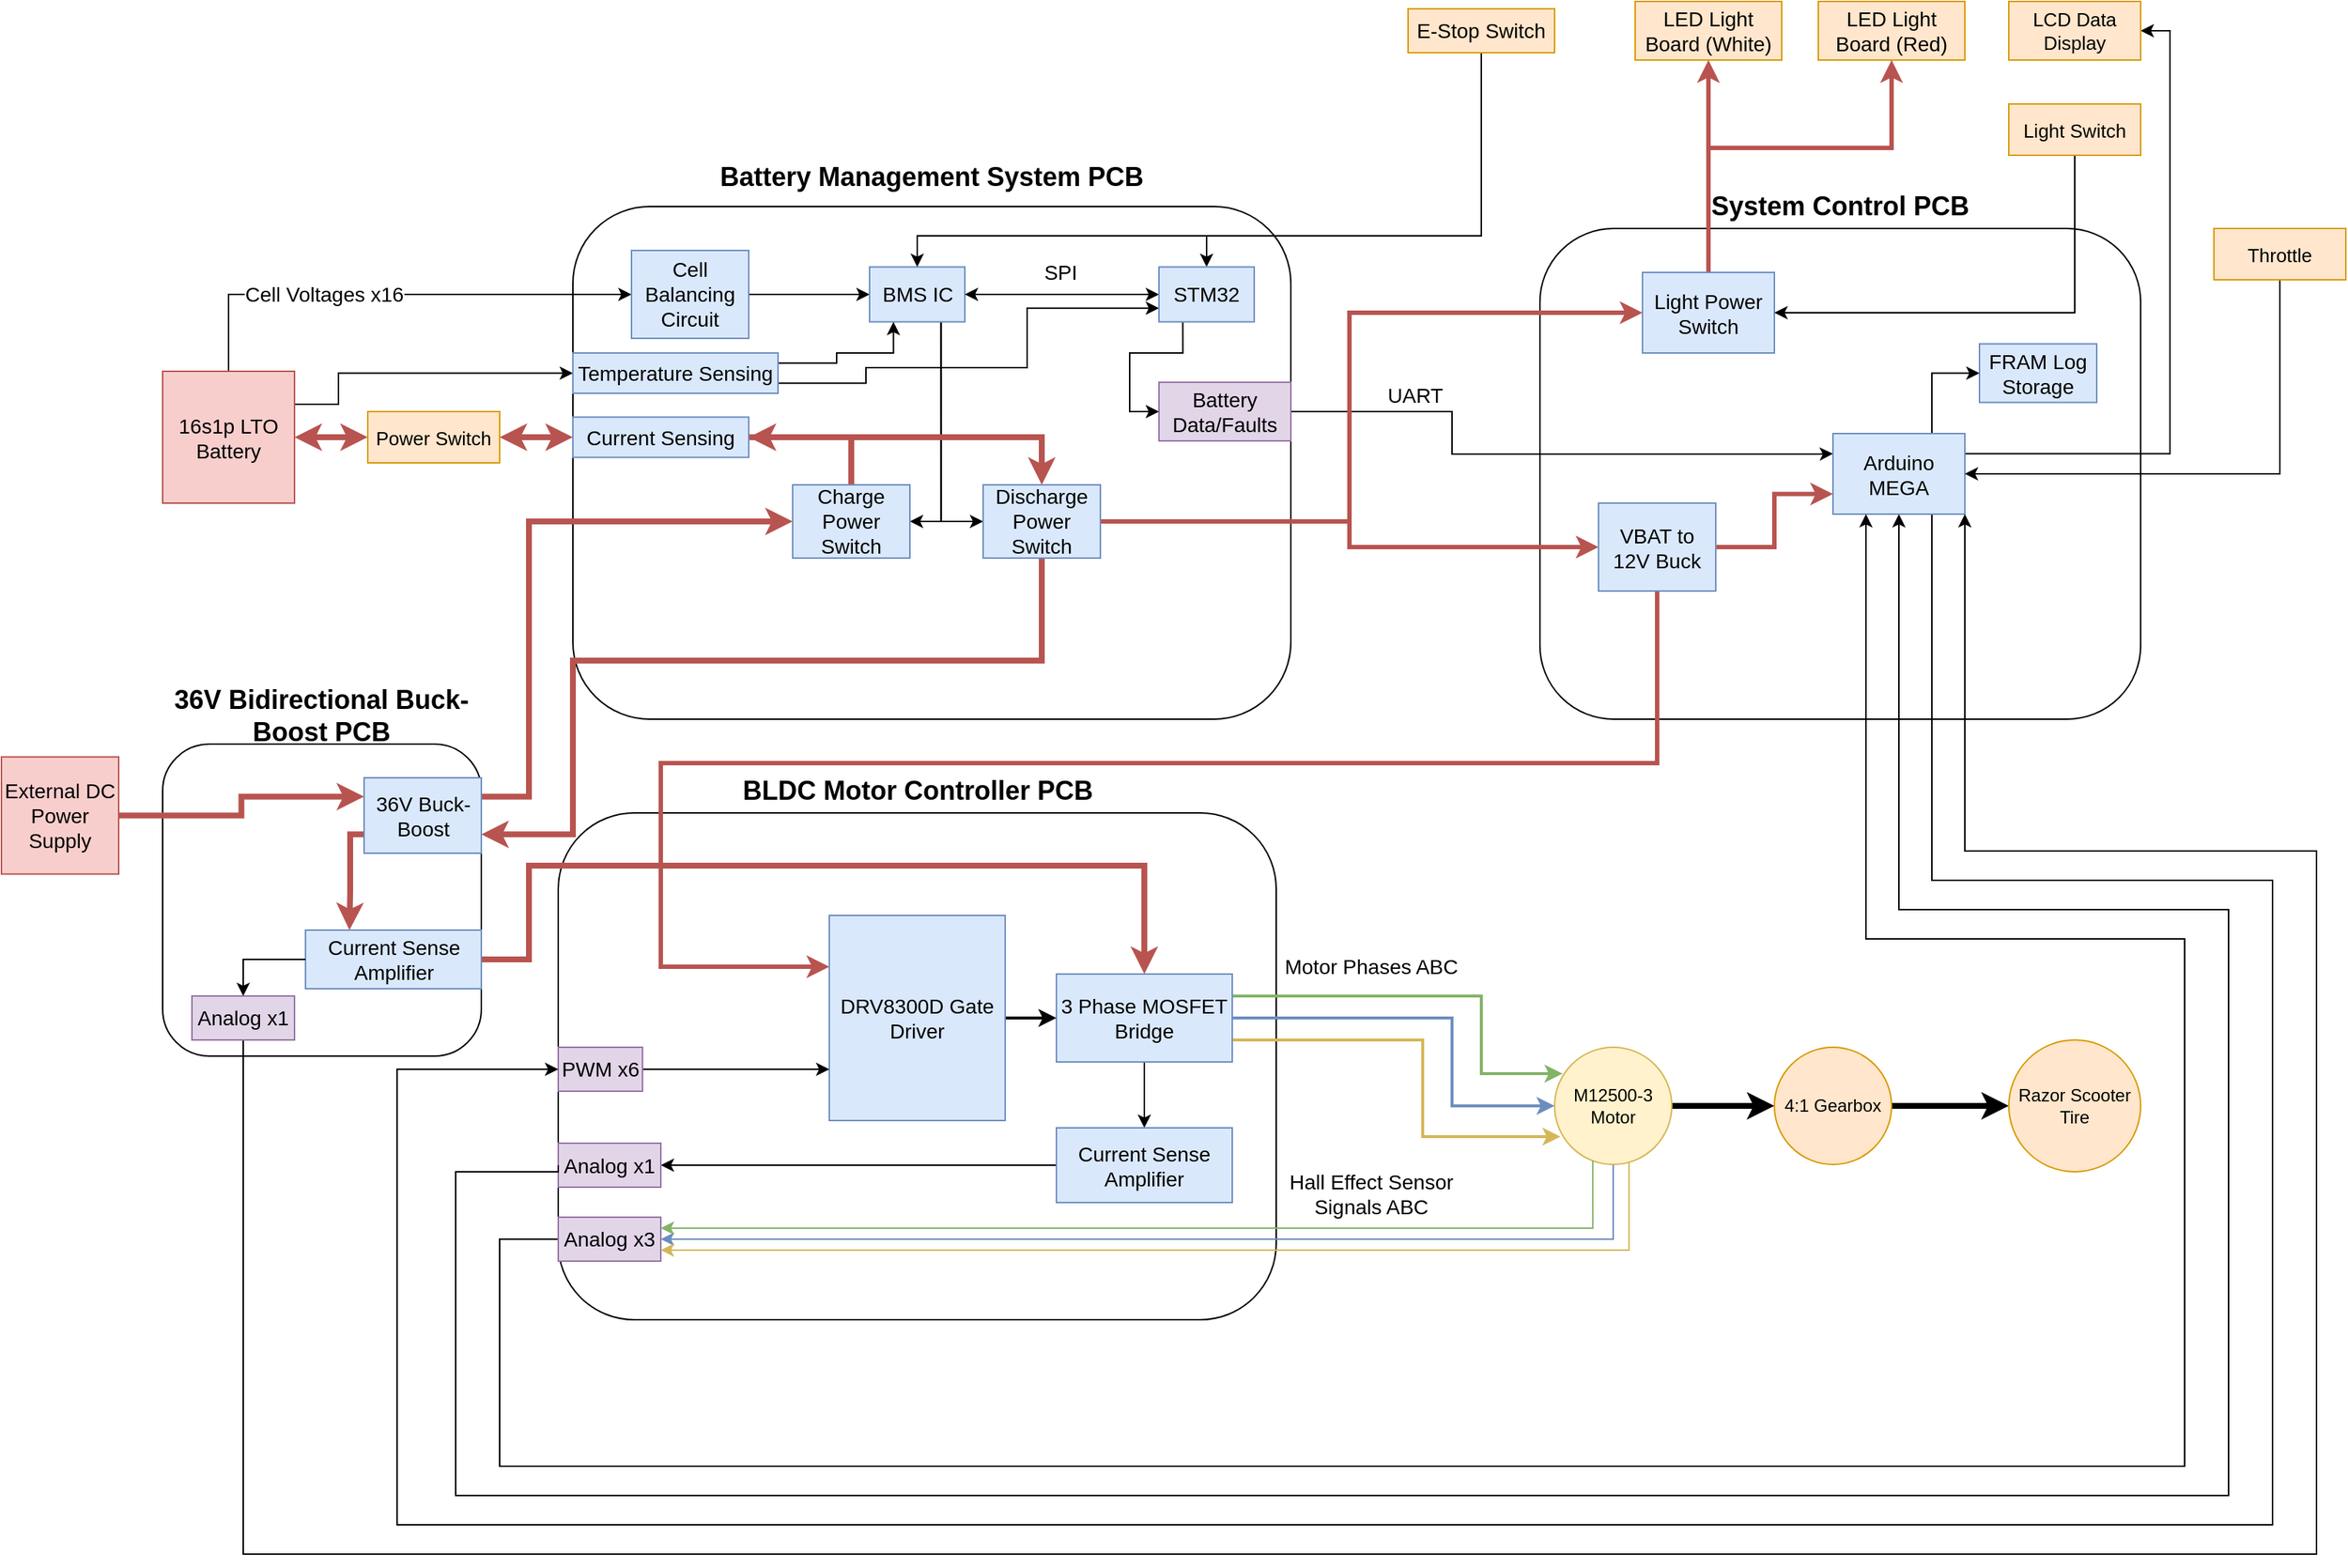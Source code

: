 <mxfile version="22.1.18" type="device">
  <diagram id="8tagZOJbTLQEkMY4cCQ2" name="Page-1">
    <mxGraphModel dx="2049" dy="1206" grid="1" gridSize="10" guides="1" tooltips="1" connect="1" arrows="1" fold="1" page="1" pageScale="1" pageWidth="1654" pageHeight="1169" math="0" shadow="0">
      <root>
        <mxCell id="0" />
        <mxCell id="1" parent="0" />
        <mxCell id="A9IloqAB7RkukgJ16vXr-89" value="" style="rounded=1;whiteSpace=wrap;html=1;fontSize=14;" parent="1" vertex="1">
          <mxGeometry x="1070" y="245" width="410" height="335" as="geometry" />
        </mxCell>
        <mxCell id="A9IloqAB7RkukgJ16vXr-38" value="" style="rounded=1;whiteSpace=wrap;html=1;fontSize=14;" parent="1" vertex="1">
          <mxGeometry x="410" y="230" width="490" height="350" as="geometry" />
        </mxCell>
        <mxCell id="A9IloqAB7RkukgJ16vXr-9" value="" style="rounded=1;whiteSpace=wrap;html=1;fontSize=14;" parent="1" vertex="1">
          <mxGeometry x="400" y="644" width="490" height="346" as="geometry" />
        </mxCell>
        <mxCell id="A9IloqAB7RkukgJ16vXr-3" style="edgeStyle=orthogonalEdgeStyle;rounded=0;orthogonalLoop=1;jettySize=auto;html=1;exitX=1;exitY=0.5;exitDx=0;exitDy=0;strokeWidth=4;" parent="1" source="A9IloqAB7RkukgJ16vXr-1" target="A9IloqAB7RkukgJ16vXr-2" edge="1">
          <mxGeometry relative="1" as="geometry" />
        </mxCell>
        <mxCell id="JdgWm7wb2_4_-_Mire8W-5" style="edgeStyle=orthogonalEdgeStyle;rounded=0;orthogonalLoop=1;jettySize=auto;html=1;exitX=0.5;exitY=1;exitDx=0;exitDy=0;entryX=1;entryY=0.5;entryDx=0;entryDy=0;fillColor=#dae8fc;strokeColor=#6c8ebf;" parent="1" source="A9IloqAB7RkukgJ16vXr-1" target="JdgWm7wb2_4_-_Mire8W-2" edge="1">
          <mxGeometry relative="1" as="geometry" />
        </mxCell>
        <mxCell id="A9IloqAB7RkukgJ16vXr-1" value="M12500-3 Motor" style="ellipse;whiteSpace=wrap;html=1;aspect=fixed;fillColor=#fff2cc;strokeColor=#d6b656;" parent="1" vertex="1">
          <mxGeometry x="1080" y="804" width="80" height="80" as="geometry" />
        </mxCell>
        <mxCell id="A9IloqAB7RkukgJ16vXr-5" style="edgeStyle=orthogonalEdgeStyle;rounded=0;orthogonalLoop=1;jettySize=auto;html=1;exitX=1;exitY=0.5;exitDx=0;exitDy=0;entryX=0;entryY=0.5;entryDx=0;entryDy=0;strokeWidth=4;" parent="1" source="A9IloqAB7RkukgJ16vXr-2" target="A9IloqAB7RkukgJ16vXr-4" edge="1">
          <mxGeometry relative="1" as="geometry" />
        </mxCell>
        <mxCell id="A9IloqAB7RkukgJ16vXr-2" value="4:1 Gearbox" style="ellipse;whiteSpace=wrap;html=1;aspect=fixed;fillColor=#ffe6cc;strokeColor=#d79b00;" parent="1" vertex="1">
          <mxGeometry x="1230" y="804" width="80" height="80" as="geometry" />
        </mxCell>
        <mxCell id="A9IloqAB7RkukgJ16vXr-4" value="Razor Scooter Tire" style="ellipse;whiteSpace=wrap;html=1;aspect=fixed;fillColor=#ffe6cc;strokeColor=#d79b00;" parent="1" vertex="1">
          <mxGeometry x="1390" y="799" width="90" height="90" as="geometry" />
        </mxCell>
        <mxCell id="A9IloqAB7RkukgJ16vXr-41" style="edgeStyle=orthogonalEdgeStyle;rounded=0;orthogonalLoop=1;jettySize=auto;html=1;exitX=1;exitY=0.5;exitDx=0;exitDy=0;entryX=0;entryY=0.5;entryDx=0;entryDy=0;strokeWidth=4;fontSize=13;fillColor=#f8cecc;strokeColor=#b85450;startArrow=classic;startFill=1;" parent="1" source="A9IloqAB7RkukgJ16vXr-6" target="A9IloqAB7RkukgJ16vXr-40" edge="1">
          <mxGeometry relative="1" as="geometry" />
        </mxCell>
        <mxCell id="A9IloqAB7RkukgJ16vXr-46" style="edgeStyle=orthogonalEdgeStyle;rounded=0;orthogonalLoop=1;jettySize=auto;html=1;exitX=0.5;exitY=0;exitDx=0;exitDy=0;entryX=0;entryY=0.5;entryDx=0;entryDy=0;strokeWidth=1;fontSize=14;" parent="1" source="A9IloqAB7RkukgJ16vXr-6" target="A9IloqAB7RkukgJ16vXr-45" edge="1">
          <mxGeometry relative="1" as="geometry" />
        </mxCell>
        <mxCell id="A9IloqAB7RkukgJ16vXr-48" value="Cell Voltages x16" style="edgeLabel;html=1;align=center;verticalAlign=middle;resizable=0;points=[];fontSize=14;" parent="A9IloqAB7RkukgJ16vXr-46" vertex="1" connectable="0">
          <mxGeometry x="0.375" y="-1" relative="1" as="geometry">
            <mxPoint x="-108" y="-1" as="offset" />
          </mxGeometry>
        </mxCell>
        <mxCell id="A9IloqAB7RkukgJ16vXr-55" style="edgeStyle=orthogonalEdgeStyle;rounded=0;orthogonalLoop=1;jettySize=auto;html=1;exitX=1;exitY=0.25;exitDx=0;exitDy=0;entryX=0;entryY=0.5;entryDx=0;entryDy=0;strokeWidth=1;fontSize=14;" parent="1" source="A9IloqAB7RkukgJ16vXr-6" target="A9IloqAB7RkukgJ16vXr-54" edge="1">
          <mxGeometry relative="1" as="geometry">
            <Array as="points">
              <mxPoint x="250" y="365" />
              <mxPoint x="250" y="344" />
            </Array>
          </mxGeometry>
        </mxCell>
        <mxCell id="A9IloqAB7RkukgJ16vXr-6" value="16s1p LTO Battery" style="whiteSpace=wrap;html=1;aspect=fixed;fillColor=#f8cecc;strokeColor=#b85450;fontSize=14;" parent="1" vertex="1">
          <mxGeometry x="130" y="342.5" width="90" height="90" as="geometry" />
        </mxCell>
        <mxCell id="A9IloqAB7RkukgJ16vXr-10" value="BLDC Motor Controller PCB" style="text;html=1;strokeColor=none;fillColor=none;align=center;verticalAlign=middle;whiteSpace=wrap;rounded=0;fontSize=18;fontStyle=1" parent="1" vertex="1">
          <mxGeometry x="522.5" y="614" width="245" height="30" as="geometry" />
        </mxCell>
        <mxCell id="A9IloqAB7RkukgJ16vXr-17" style="edgeStyle=orthogonalEdgeStyle;rounded=0;orthogonalLoop=1;jettySize=auto;html=1;exitX=1;exitY=0.5;exitDx=0;exitDy=0;entryX=0;entryY=0.5;entryDx=0;entryDy=0;strokeWidth=2;fontSize=14;" parent="1" source="A9IloqAB7RkukgJ16vXr-11" target="A9IloqAB7RkukgJ16vXr-16" edge="1">
          <mxGeometry relative="1" as="geometry" />
        </mxCell>
        <mxCell id="A9IloqAB7RkukgJ16vXr-11" value="DRV8300D Gate Driver" style="rounded=0;whiteSpace=wrap;html=1;fontSize=14;fillColor=#dae8fc;strokeColor=#6c8ebf;" parent="1" vertex="1">
          <mxGeometry x="585" y="714" width="120" height="140" as="geometry" />
        </mxCell>
        <mxCell id="A9IloqAB7RkukgJ16vXr-18" style="edgeStyle=orthogonalEdgeStyle;rounded=0;orthogonalLoop=1;jettySize=auto;html=1;exitX=1;exitY=0.5;exitDx=0;exitDy=0;entryX=0;entryY=0.5;entryDx=0;entryDy=0;strokeWidth=2;fontSize=14;fillColor=#dae8fc;strokeColor=#6c8ebf;" parent="1" source="A9IloqAB7RkukgJ16vXr-16" target="A9IloqAB7RkukgJ16vXr-1" edge="1">
          <mxGeometry relative="1" as="geometry">
            <Array as="points">
              <mxPoint x="1010" y="784" />
              <mxPoint x="1010" y="844" />
            </Array>
          </mxGeometry>
        </mxCell>
        <mxCell id="A9IloqAB7RkukgJ16vXr-21" style="edgeStyle=orthogonalEdgeStyle;rounded=0;orthogonalLoop=1;jettySize=auto;html=1;exitX=1;exitY=0.75;exitDx=0;exitDy=0;entryX=0.05;entryY=0.763;entryDx=0;entryDy=0;entryPerimeter=0;strokeWidth=2;fontSize=14;fillColor=#fff2cc;strokeColor=#d6b656;" parent="1" source="A9IloqAB7RkukgJ16vXr-16" target="A9IloqAB7RkukgJ16vXr-1" edge="1">
          <mxGeometry relative="1" as="geometry">
            <Array as="points">
              <mxPoint x="990" y="799" />
              <mxPoint x="990" y="865" />
            </Array>
          </mxGeometry>
        </mxCell>
        <mxCell id="A9IloqAB7RkukgJ16vXr-27" style="edgeStyle=orthogonalEdgeStyle;rounded=0;orthogonalLoop=1;jettySize=auto;html=1;exitX=0.5;exitY=1;exitDx=0;exitDy=0;strokeWidth=1;fontSize=13;" parent="1" source="A9IloqAB7RkukgJ16vXr-16" target="A9IloqAB7RkukgJ16vXr-26" edge="1">
          <mxGeometry relative="1" as="geometry" />
        </mxCell>
        <mxCell id="A9IloqAB7RkukgJ16vXr-74" style="edgeStyle=orthogonalEdgeStyle;rounded=0;orthogonalLoop=1;jettySize=auto;html=1;exitX=1;exitY=0.25;exitDx=0;exitDy=0;entryX=0.068;entryY=0.23;entryDx=0;entryDy=0;entryPerimeter=0;strokeWidth=2;fontSize=14;fillColor=#d5e8d4;strokeColor=#82b366;" parent="1" source="A9IloqAB7RkukgJ16vXr-16" target="A9IloqAB7RkukgJ16vXr-1" edge="1">
          <mxGeometry relative="1" as="geometry">
            <Array as="points">
              <mxPoint x="1030" y="769" />
              <mxPoint x="1030" y="822" />
              <mxPoint x="1085" y="822" />
            </Array>
          </mxGeometry>
        </mxCell>
        <mxCell id="A9IloqAB7RkukgJ16vXr-16" value="3 Phase MOSFET Bridge" style="rounded=0;whiteSpace=wrap;html=1;fontSize=14;fillColor=#dae8fc;strokeColor=#6c8ebf;" parent="1" vertex="1">
          <mxGeometry x="740" y="754" width="120" height="60" as="geometry" />
        </mxCell>
        <mxCell id="A9IloqAB7RkukgJ16vXr-19" value="Motor Phases ABC" style="text;html=1;strokeColor=none;fillColor=none;align=center;verticalAlign=middle;whiteSpace=wrap;rounded=0;fontSize=14;" parent="1" vertex="1">
          <mxGeometry x="890" y="734" width="130" height="30" as="geometry" />
        </mxCell>
        <mxCell id="A9IloqAB7RkukgJ16vXr-24" style="edgeStyle=orthogonalEdgeStyle;rounded=0;orthogonalLoop=1;jettySize=auto;html=1;exitX=1;exitY=0.5;exitDx=0;exitDy=0;entryX=0;entryY=0.75;entryDx=0;entryDy=0;strokeWidth=1;fontSize=14;" parent="1" source="A9IloqAB7RkukgJ16vXr-23" target="A9IloqAB7RkukgJ16vXr-11" edge="1">
          <mxGeometry relative="1" as="geometry" />
        </mxCell>
        <mxCell id="A9IloqAB7RkukgJ16vXr-23" value="PWM x6" style="rounded=0;whiteSpace=wrap;html=1;fontSize=14;fillColor=#e1d5e7;strokeColor=#9673a6;" parent="1" vertex="1">
          <mxGeometry x="400" y="804" width="57.5" height="30" as="geometry" />
        </mxCell>
        <mxCell id="A9IloqAB7RkukgJ16vXr-31" style="edgeStyle=orthogonalEdgeStyle;rounded=0;orthogonalLoop=1;jettySize=auto;html=1;exitX=0;exitY=0.5;exitDx=0;exitDy=0;entryX=1;entryY=0.5;entryDx=0;entryDy=0;strokeWidth=1;fontSize=13;" parent="1" source="A9IloqAB7RkukgJ16vXr-26" target="A9IloqAB7RkukgJ16vXr-30" edge="1">
          <mxGeometry relative="1" as="geometry" />
        </mxCell>
        <mxCell id="A9IloqAB7RkukgJ16vXr-26" value="Current Sense Amplifier" style="rounded=0;whiteSpace=wrap;html=1;fontSize=14;fillColor=#dae8fc;strokeColor=#6c8ebf;" parent="1" vertex="1">
          <mxGeometry x="740" y="859" width="120" height="51" as="geometry" />
        </mxCell>
        <mxCell id="A9IloqAB7RkukgJ16vXr-30" value="Analog x1" style="rounded=0;whiteSpace=wrap;html=1;fontSize=14;fillColor=#e1d5e7;strokeColor=#9673a6;" parent="1" vertex="1">
          <mxGeometry x="400" y="869.5" width="70" height="30" as="geometry" />
        </mxCell>
        <mxCell id="A9IloqAB7RkukgJ16vXr-39" value="Battery Management System PCB" style="text;html=1;strokeColor=none;fillColor=none;align=center;verticalAlign=middle;whiteSpace=wrap;rounded=0;fontSize=18;fontStyle=1" parent="1" vertex="1">
          <mxGeometry x="490" y="195" width="330" height="30" as="geometry" />
        </mxCell>
        <mxCell id="A9IloqAB7RkukgJ16vXr-43" style="edgeStyle=orthogonalEdgeStyle;rounded=0;orthogonalLoop=1;jettySize=auto;html=1;exitX=1;exitY=0.5;exitDx=0;exitDy=0;entryX=0;entryY=0.5;entryDx=0;entryDy=0;strokeWidth=4;fontSize=13;fillColor=#f8cecc;strokeColor=#b85450;startArrow=classic;startFill=1;" parent="1" source="A9IloqAB7RkukgJ16vXr-40" target="A9IloqAB7RkukgJ16vXr-53" edge="1">
          <mxGeometry relative="1" as="geometry" />
        </mxCell>
        <mxCell id="A9IloqAB7RkukgJ16vXr-40" value="Power Switch" style="rounded=0;whiteSpace=wrap;html=1;fontSize=13;fillColor=#ffe6cc;strokeColor=#d79b00;" parent="1" vertex="1">
          <mxGeometry x="270" y="370" width="90" height="35" as="geometry" />
        </mxCell>
        <mxCell id="A9IloqAB7RkukgJ16vXr-76" style="edgeStyle=orthogonalEdgeStyle;rounded=0;orthogonalLoop=1;jettySize=auto;html=1;exitX=1;exitY=0.5;exitDx=0;exitDy=0;entryX=0;entryY=0.5;entryDx=0;entryDy=0;strokeWidth=1;fontSize=14;" parent="1" source="A9IloqAB7RkukgJ16vXr-45" target="A9IloqAB7RkukgJ16vXr-50" edge="1">
          <mxGeometry relative="1" as="geometry" />
        </mxCell>
        <mxCell id="A9IloqAB7RkukgJ16vXr-45" value="Cell Balancing Circuit" style="rounded=0;whiteSpace=wrap;html=1;fontSize=14;fillColor=#dae8fc;strokeColor=#6c8ebf;" parent="1" vertex="1">
          <mxGeometry x="450" y="260" width="80" height="60" as="geometry" />
        </mxCell>
        <mxCell id="A9IloqAB7RkukgJ16vXr-49" value="FRAM Log Storage" style="rounded=0;whiteSpace=wrap;html=1;fontSize=14;fillColor=#dae8fc;strokeColor=#6c8ebf;" parent="1" vertex="1">
          <mxGeometry x="1370" y="323.75" width="80" height="40" as="geometry" />
        </mxCell>
        <mxCell id="A9IloqAB7RkukgJ16vXr-84" style="edgeStyle=orthogonalEdgeStyle;rounded=0;orthogonalLoop=1;jettySize=auto;html=1;exitX=0.75;exitY=1;exitDx=0;exitDy=0;entryX=1;entryY=0.5;entryDx=0;entryDy=0;strokeWidth=1;fontSize=14;endArrow=classic;endFill=1;" parent="1" source="A9IloqAB7RkukgJ16vXr-50" target="A9IloqAB7RkukgJ16vXr-59" edge="1">
          <mxGeometry relative="1" as="geometry">
            <mxPoint x="661.5" y="443.5" as="targetPoint" />
          </mxGeometry>
        </mxCell>
        <mxCell id="A9IloqAB7RkukgJ16vXr-88" style="edgeStyle=orthogonalEdgeStyle;rounded=0;orthogonalLoop=1;jettySize=auto;html=1;exitX=0.75;exitY=1;exitDx=0;exitDy=0;entryX=0;entryY=0.5;entryDx=0;entryDy=0;strokeWidth=1;fontSize=14;endArrow=classic;endFill=1;" parent="1" source="A9IloqAB7RkukgJ16vXr-50" target="A9IloqAB7RkukgJ16vXr-58" edge="1">
          <mxGeometry relative="1" as="geometry" />
        </mxCell>
        <mxCell id="A9IloqAB7RkukgJ16vXr-50" value="BMS IC" style="rounded=0;whiteSpace=wrap;html=1;fontSize=14;fillColor=#dae8fc;strokeColor=#6c8ebf;" parent="1" vertex="1">
          <mxGeometry x="612.5" y="271.25" width="65" height="37.5" as="geometry" />
        </mxCell>
        <mxCell id="A9IloqAB7RkukgJ16vXr-93" style="edgeStyle=orthogonalEdgeStyle;rounded=0;orthogonalLoop=1;jettySize=auto;html=1;exitX=1;exitY=0.5;exitDx=0;exitDy=0;entryX=0;entryY=0.25;entryDx=0;entryDy=0;strokeWidth=1;fontSize=14;endArrow=classic;endFill=1;" parent="1" source="A9IloqAB7RkukgJ16vXr-52" target="A9IloqAB7RkukgJ16vXr-91" edge="1">
          <mxGeometry relative="1" as="geometry">
            <Array as="points">
              <mxPoint x="1010" y="370" />
              <mxPoint x="1010" y="399" />
              <mxPoint x="1260" y="399" />
            </Array>
          </mxGeometry>
        </mxCell>
        <mxCell id="A9IloqAB7RkukgJ16vXr-52" value="Battery Data/Faults" style="rounded=0;whiteSpace=wrap;html=1;fontSize=14;fillColor=#e1d5e7;strokeColor=#9673a6;" parent="1" vertex="1">
          <mxGeometry x="810" y="350" width="90" height="40" as="geometry" />
        </mxCell>
        <mxCell id="A9IloqAB7RkukgJ16vXr-60" style="edgeStyle=orthogonalEdgeStyle;rounded=0;orthogonalLoop=1;jettySize=auto;html=1;exitX=1;exitY=0.5;exitDx=0;exitDy=0;entryX=0.5;entryY=0;entryDx=0;entryDy=0;strokeWidth=4;fontSize=14;fillColor=#f8cecc;strokeColor=#b85450;" parent="1" source="A9IloqAB7RkukgJ16vXr-53" target="A9IloqAB7RkukgJ16vXr-58" edge="1">
          <mxGeometry relative="1" as="geometry" />
        </mxCell>
        <mxCell id="A9IloqAB7RkukgJ16vXr-53" value="Current Sensing" style="rounded=0;whiteSpace=wrap;html=1;fontSize=14;fillColor=#dae8fc;strokeColor=#6c8ebf;" parent="1" vertex="1">
          <mxGeometry x="410" y="373.75" width="120" height="27.5" as="geometry" />
        </mxCell>
        <mxCell id="l82758s3VD0dt4d1QCGi-1" style="edgeStyle=orthogonalEdgeStyle;rounded=0;orthogonalLoop=1;jettySize=auto;html=1;exitX=1;exitY=0.75;exitDx=0;exitDy=0;entryX=0;entryY=0.75;entryDx=0;entryDy=0;" parent="1" source="A9IloqAB7RkukgJ16vXr-54" target="JdgWm7wb2_4_-_Mire8W-24" edge="1">
          <mxGeometry relative="1" as="geometry">
            <Array as="points">
              <mxPoint x="610" y="351" />
              <mxPoint x="610" y="340" />
              <mxPoint x="720" y="340" />
              <mxPoint x="720" y="299" />
            </Array>
          </mxGeometry>
        </mxCell>
        <mxCell id="JdgWm7wb2_4_-_Mire8W-23" style="edgeStyle=orthogonalEdgeStyle;rounded=0;orthogonalLoop=1;jettySize=auto;html=1;exitX=1;exitY=0.25;exitDx=0;exitDy=0;entryX=0.25;entryY=1;entryDx=0;entryDy=0;" parent="1" source="A9IloqAB7RkukgJ16vXr-54" target="A9IloqAB7RkukgJ16vXr-50" edge="1">
          <mxGeometry relative="1" as="geometry">
            <Array as="points">
              <mxPoint x="590" y="337" />
              <mxPoint x="590" y="330" />
              <mxPoint x="629" y="330" />
            </Array>
          </mxGeometry>
        </mxCell>
        <mxCell id="A9IloqAB7RkukgJ16vXr-54" value="Temperature Sensing" style="rounded=0;whiteSpace=wrap;html=1;fontSize=14;fillColor=#dae8fc;strokeColor=#6c8ebf;" parent="1" vertex="1">
          <mxGeometry x="410" y="330" width="140" height="27.5" as="geometry" />
        </mxCell>
        <mxCell id="A9IloqAB7RkukgJ16vXr-61" style="edgeStyle=orthogonalEdgeStyle;rounded=0;orthogonalLoop=1;jettySize=auto;html=1;exitX=0.5;exitY=1;exitDx=0;exitDy=0;strokeWidth=4;fontSize=14;fillColor=#f8cecc;strokeColor=#b85450;entryX=1;entryY=0.75;entryDx=0;entryDy=0;" parent="1" source="A9IloqAB7RkukgJ16vXr-58" target="JdgWm7wb2_4_-_Mire8W-12" edge="1">
          <mxGeometry relative="1" as="geometry">
            <mxPoint x="730" y="520.0" as="targetPoint" />
            <Array as="points">
              <mxPoint x="730" y="540" />
              <mxPoint x="410" y="540" />
              <mxPoint x="410" y="659" />
            </Array>
          </mxGeometry>
        </mxCell>
        <mxCell id="A9IloqAB7RkukgJ16vXr-107" style="edgeStyle=orthogonalEdgeStyle;rounded=0;orthogonalLoop=1;jettySize=auto;html=1;exitX=1;exitY=0.5;exitDx=0;exitDy=0;entryX=0;entryY=0.5;entryDx=0;entryDy=0;strokeWidth=3;fontSize=14;endArrow=classic;endFill=1;fillColor=#f8cecc;strokeColor=#b85450;" parent="1" source="A9IloqAB7RkukgJ16vXr-58" target="A9IloqAB7RkukgJ16vXr-104" edge="1">
          <mxGeometry relative="1" as="geometry" />
        </mxCell>
        <mxCell id="A9IloqAB7RkukgJ16vXr-108" style="edgeStyle=orthogonalEdgeStyle;rounded=0;orthogonalLoop=1;jettySize=auto;html=1;exitX=1;exitY=0.5;exitDx=0;exitDy=0;entryX=0;entryY=0.5;entryDx=0;entryDy=0;strokeWidth=3;fontSize=14;endArrow=classic;endFill=1;fillColor=#f8cecc;strokeColor=#b85450;" parent="1" source="A9IloqAB7RkukgJ16vXr-58" target="A9IloqAB7RkukgJ16vXr-106" edge="1">
          <mxGeometry relative="1" as="geometry">
            <Array as="points">
              <mxPoint x="940" y="445" />
              <mxPoint x="940" y="303" />
            </Array>
          </mxGeometry>
        </mxCell>
        <mxCell id="A9IloqAB7RkukgJ16vXr-58" value="Discharge Power Switch" style="rounded=0;whiteSpace=wrap;html=1;fontSize=14;fillColor=#dae8fc;strokeColor=#6c8ebf;" parent="1" vertex="1">
          <mxGeometry x="690" y="420" width="80" height="50" as="geometry" />
        </mxCell>
        <mxCell id="A9IloqAB7RkukgJ16vXr-65" style="edgeStyle=orthogonalEdgeStyle;rounded=0;orthogonalLoop=1;jettySize=auto;html=1;exitX=0.5;exitY=0;exitDx=0;exitDy=0;entryX=1;entryY=0.5;entryDx=0;entryDy=0;strokeWidth=4;fontSize=14;fillColor=#f8cecc;strokeColor=#b85450;" parent="1" source="A9IloqAB7RkukgJ16vXr-59" target="A9IloqAB7RkukgJ16vXr-53" edge="1">
          <mxGeometry relative="1" as="geometry" />
        </mxCell>
        <mxCell id="A9IloqAB7RkukgJ16vXr-59" value="Charge Power Switch" style="rounded=0;whiteSpace=wrap;html=1;fontSize=14;fillColor=#dae8fc;strokeColor=#6c8ebf;" parent="1" vertex="1">
          <mxGeometry x="560" y="420" width="80" height="50" as="geometry" />
        </mxCell>
        <mxCell id="A9IloqAB7RkukgJ16vXr-90" value="System Control PCB" style="text;html=1;strokeColor=none;fillColor=none;align=center;verticalAlign=middle;whiteSpace=wrap;rounded=0;fontSize=18;fontStyle=1" parent="1" vertex="1">
          <mxGeometry x="1136.25" y="215" width="277.5" height="30" as="geometry" />
        </mxCell>
        <mxCell id="A9IloqAB7RkukgJ16vXr-94" style="edgeStyle=orthogonalEdgeStyle;rounded=0;orthogonalLoop=1;jettySize=auto;html=1;exitX=0.75;exitY=1;exitDx=0;exitDy=0;entryX=0;entryY=0.5;entryDx=0;entryDy=0;strokeWidth=1;fontSize=14;endArrow=classic;endFill=1;" parent="1" source="A9IloqAB7RkukgJ16vXr-91" target="A9IloqAB7RkukgJ16vXr-23" edge="1">
          <mxGeometry relative="1" as="geometry">
            <Array as="points">
              <mxPoint x="1338" y="690" />
              <mxPoint x="1570" y="690" />
              <mxPoint x="1570" y="1130" />
              <mxPoint x="290" y="1130" />
              <mxPoint x="290" y="819" />
            </Array>
          </mxGeometry>
        </mxCell>
        <mxCell id="A9IloqAB7RkukgJ16vXr-95" style="edgeStyle=orthogonalEdgeStyle;rounded=0;orthogonalLoop=1;jettySize=auto;html=1;exitX=0.5;exitY=1;exitDx=0;exitDy=0;entryX=0;entryY=0.5;entryDx=0;entryDy=0;strokeWidth=1;fontSize=14;endArrow=none;endFill=0;startArrow=classic;startFill=1;" parent="1" source="A9IloqAB7RkukgJ16vXr-91" target="A9IloqAB7RkukgJ16vXr-30" edge="1">
          <mxGeometry relative="1" as="geometry">
            <Array as="points">
              <mxPoint x="1315" y="710" />
              <mxPoint x="1540" y="710" />
              <mxPoint x="1540" y="1110" />
              <mxPoint x="330" y="1110" />
              <mxPoint x="330" y="889" />
              <mxPoint x="400" y="889" />
            </Array>
          </mxGeometry>
        </mxCell>
        <mxCell id="A9IloqAB7RkukgJ16vXr-117" style="edgeStyle=orthogonalEdgeStyle;rounded=0;orthogonalLoop=1;jettySize=auto;html=1;exitX=1;exitY=0.25;exitDx=0;exitDy=0;entryX=1;entryY=0.5;entryDx=0;entryDy=0;strokeWidth=1;fontSize=14;endArrow=classic;endFill=1;" parent="1" source="A9IloqAB7RkukgJ16vXr-91" target="A9IloqAB7RkukgJ16vXr-115" edge="1">
          <mxGeometry relative="1" as="geometry" />
        </mxCell>
        <mxCell id="JdgWm7wb2_4_-_Mire8W-22" style="edgeStyle=orthogonalEdgeStyle;rounded=0;orthogonalLoop=1;jettySize=auto;html=1;exitX=0.75;exitY=0;exitDx=0;exitDy=0;entryX=0;entryY=0.5;entryDx=0;entryDy=0;" parent="1" source="A9IloqAB7RkukgJ16vXr-91" target="A9IloqAB7RkukgJ16vXr-49" edge="1">
          <mxGeometry relative="1" as="geometry" />
        </mxCell>
        <mxCell id="A9IloqAB7RkukgJ16vXr-91" value="Arduino MEGA" style="rounded=0;whiteSpace=wrap;html=1;fontSize=14;fillColor=#dae8fc;strokeColor=#6c8ebf;" parent="1" vertex="1">
          <mxGeometry x="1270" y="385" width="90" height="55" as="geometry" />
        </mxCell>
        <mxCell id="JdgWm7wb2_4_-_Mire8W-30" style="edgeStyle=orthogonalEdgeStyle;rounded=0;orthogonalLoop=1;jettySize=auto;html=1;exitX=0.5;exitY=1;exitDx=0;exitDy=0;entryX=0.5;entryY=0;entryDx=0;entryDy=0;" parent="1" source="A9IloqAB7RkukgJ16vXr-97" target="JdgWm7wb2_4_-_Mire8W-24" edge="1">
          <mxGeometry relative="1" as="geometry">
            <Array as="points">
              <mxPoint x="1030" y="250" />
              <mxPoint x="843" y="250" />
            </Array>
          </mxGeometry>
        </mxCell>
        <mxCell id="JdgWm7wb2_4_-_Mire8W-31" style="edgeStyle=orthogonalEdgeStyle;rounded=0;orthogonalLoop=1;jettySize=auto;html=1;exitX=0.25;exitY=1;exitDx=0;exitDy=0;entryX=0.5;entryY=0;entryDx=0;entryDy=0;" parent="1" source="A9IloqAB7RkukgJ16vXr-97" target="A9IloqAB7RkukgJ16vXr-50" edge="1">
          <mxGeometry relative="1" as="geometry">
            <Array as="points">
              <mxPoint x="1030" y="125" />
              <mxPoint x="1030" y="250" />
              <mxPoint x="645" y="250" />
            </Array>
          </mxGeometry>
        </mxCell>
        <mxCell id="A9IloqAB7RkukgJ16vXr-97" value="E-Stop Switch" style="rounded=0;whiteSpace=wrap;html=1;fontSize=14;fillColor=#ffe6cc;strokeColor=#d79b00;" parent="1" vertex="1">
          <mxGeometry x="980" y="95" width="100" height="30" as="geometry" />
        </mxCell>
        <mxCell id="A9IloqAB7RkukgJ16vXr-102" value="LED Light Board (White)" style="rounded=0;whiteSpace=wrap;html=1;fontSize=14;fillColor=#ffe6cc;strokeColor=#d79b00;" parent="1" vertex="1">
          <mxGeometry x="1135" y="90" width="100" height="40" as="geometry" />
        </mxCell>
        <mxCell id="l82758s3VD0dt4d1QCGi-2" style="edgeStyle=orthogonalEdgeStyle;rounded=0;orthogonalLoop=1;jettySize=auto;html=1;exitX=0.5;exitY=1;exitDx=0;exitDy=0;entryX=0;entryY=0.25;entryDx=0;entryDy=0;strokeWidth=3;fillColor=#f8cecc;strokeColor=#b85450;" parent="1" source="A9IloqAB7RkukgJ16vXr-104" target="A9IloqAB7RkukgJ16vXr-11" edge="1">
          <mxGeometry relative="1" as="geometry">
            <Array as="points">
              <mxPoint x="1150" y="610" />
              <mxPoint x="470" y="610" />
              <mxPoint x="470" y="749" />
            </Array>
          </mxGeometry>
        </mxCell>
        <mxCell id="l82758s3VD0dt4d1QCGi-3" style="edgeStyle=orthogonalEdgeStyle;rounded=0;orthogonalLoop=1;jettySize=auto;html=1;exitX=1;exitY=0.5;exitDx=0;exitDy=0;entryX=0;entryY=0.75;entryDx=0;entryDy=0;strokeWidth=3;fillColor=#f8cecc;strokeColor=#b85450;" parent="1" source="A9IloqAB7RkukgJ16vXr-104" target="A9IloqAB7RkukgJ16vXr-91" edge="1">
          <mxGeometry relative="1" as="geometry" />
        </mxCell>
        <mxCell id="A9IloqAB7RkukgJ16vXr-104" value="VBAT to 12V Buck" style="rounded=0;whiteSpace=wrap;html=1;fontSize=14;fillColor=#dae8fc;strokeColor=#6c8ebf;" parent="1" vertex="1">
          <mxGeometry x="1110" y="432.5" width="80" height="60" as="geometry" />
        </mxCell>
        <mxCell id="A9IloqAB7RkukgJ16vXr-105" value="LED Light Board (Red)" style="rounded=0;whiteSpace=wrap;html=1;fontSize=14;fillColor=#ffe6cc;strokeColor=#d79b00;" parent="1" vertex="1">
          <mxGeometry x="1260" y="90" width="100" height="40" as="geometry" />
        </mxCell>
        <mxCell id="A9IloqAB7RkukgJ16vXr-110" style="edgeStyle=orthogonalEdgeStyle;rounded=0;orthogonalLoop=1;jettySize=auto;html=1;exitX=0.5;exitY=0;exitDx=0;exitDy=0;entryX=0.5;entryY=1;entryDx=0;entryDy=0;strokeWidth=3;fontSize=14;endArrow=classic;endFill=1;fillColor=#f8cecc;strokeColor=#b85450;" parent="1" source="A9IloqAB7RkukgJ16vXr-106" target="A9IloqAB7RkukgJ16vXr-102" edge="1">
          <mxGeometry relative="1" as="geometry" />
        </mxCell>
        <mxCell id="A9IloqAB7RkukgJ16vXr-111" style="edgeStyle=orthogonalEdgeStyle;rounded=0;orthogonalLoop=1;jettySize=auto;html=1;exitX=0.5;exitY=0;exitDx=0;exitDy=0;entryX=0.5;entryY=1;entryDx=0;entryDy=0;strokeWidth=3;fontSize=14;endArrow=classic;endFill=1;fillColor=#f8cecc;strokeColor=#b85450;" parent="1" source="A9IloqAB7RkukgJ16vXr-106" target="A9IloqAB7RkukgJ16vXr-105" edge="1">
          <mxGeometry relative="1" as="geometry">
            <Array as="points">
              <mxPoint x="1185" y="190" />
              <mxPoint x="1310" y="190" />
              <mxPoint x="1310" y="130" />
            </Array>
          </mxGeometry>
        </mxCell>
        <mxCell id="A9IloqAB7RkukgJ16vXr-106" value="Light Power Switch" style="rounded=0;whiteSpace=wrap;html=1;fontSize=14;fillColor=#dae8fc;strokeColor=#6c8ebf;" parent="1" vertex="1">
          <mxGeometry x="1140" y="275" width="90" height="55" as="geometry" />
        </mxCell>
        <mxCell id="A9IloqAB7RkukgJ16vXr-114" style="edgeStyle=orthogonalEdgeStyle;rounded=0;orthogonalLoop=1;jettySize=auto;html=1;exitX=0.5;exitY=1;exitDx=0;exitDy=0;entryX=1;entryY=0.5;entryDx=0;entryDy=0;strokeWidth=1;fontSize=14;endArrow=classic;endFill=1;" parent="1" source="A9IloqAB7RkukgJ16vXr-113" target="A9IloqAB7RkukgJ16vXr-106" edge="1">
          <mxGeometry relative="1" as="geometry" />
        </mxCell>
        <mxCell id="A9IloqAB7RkukgJ16vXr-113" value="Light Switch" style="rounded=0;whiteSpace=wrap;html=1;fontSize=13;fillColor=#ffe6cc;strokeColor=#d79b00;" parent="1" vertex="1">
          <mxGeometry x="1390" y="160" width="90" height="35" as="geometry" />
        </mxCell>
        <mxCell id="A9IloqAB7RkukgJ16vXr-115" value="LCD Data Display" style="rounded=0;whiteSpace=wrap;html=1;fontSize=13;fillColor=#ffe6cc;strokeColor=#d79b00;" parent="1" vertex="1">
          <mxGeometry x="1390" y="90" width="90" height="40" as="geometry" />
        </mxCell>
        <mxCell id="A9IloqAB7RkukgJ16vXr-119" style="edgeStyle=orthogonalEdgeStyle;rounded=0;orthogonalLoop=1;jettySize=auto;html=1;exitX=0.5;exitY=1;exitDx=0;exitDy=0;entryX=1;entryY=0.5;entryDx=0;entryDy=0;strokeWidth=1;fontSize=14;endArrow=classic;endFill=1;" parent="1" source="A9IloqAB7RkukgJ16vXr-118" target="A9IloqAB7RkukgJ16vXr-91" edge="1">
          <mxGeometry relative="1" as="geometry" />
        </mxCell>
        <mxCell id="A9IloqAB7RkukgJ16vXr-118" value="Throttle" style="rounded=0;whiteSpace=wrap;html=1;fontSize=13;fillColor=#ffe6cc;strokeColor=#d79b00;" parent="1" vertex="1">
          <mxGeometry x="1530" y="245" width="90" height="35" as="geometry" />
        </mxCell>
        <mxCell id="JdgWm7wb2_4_-_Mire8W-9" style="edgeStyle=orthogonalEdgeStyle;rounded=0;orthogonalLoop=1;jettySize=auto;html=1;exitX=0;exitY=0.5;exitDx=0;exitDy=0;entryX=0.25;entryY=1;entryDx=0;entryDy=0;" parent="1" source="JdgWm7wb2_4_-_Mire8W-2" target="A9IloqAB7RkukgJ16vXr-91" edge="1">
          <mxGeometry relative="1" as="geometry">
            <mxPoint x="1315" y="510" as="targetPoint" />
            <Array as="points">
              <mxPoint x="360" y="935" />
              <mxPoint x="360" y="1090" />
              <mxPoint x="1510" y="1090" />
              <mxPoint x="1510" y="730" />
              <mxPoint x="1292" y="730" />
            </Array>
          </mxGeometry>
        </mxCell>
        <mxCell id="JdgWm7wb2_4_-_Mire8W-2" value="Analog x3" style="rounded=0;whiteSpace=wrap;html=1;fontSize=14;fillColor=#e1d5e7;strokeColor=#9673a6;" parent="1" vertex="1">
          <mxGeometry x="400" y="920" width="70" height="30" as="geometry" />
        </mxCell>
        <mxCell id="JdgWm7wb2_4_-_Mire8W-6" style="edgeStyle=orthogonalEdgeStyle;rounded=0;orthogonalLoop=1;jettySize=auto;html=1;exitX=1;exitY=0.75;exitDx=0;exitDy=0;entryX=0.635;entryY=0.981;entryDx=0;entryDy=0;entryPerimeter=0;endArrow=none;endFill=0;startArrow=classic;startFill=1;fillColor=#fff2cc;strokeColor=#d6b656;" parent="1" source="JdgWm7wb2_4_-_Mire8W-2" target="A9IloqAB7RkukgJ16vXr-1" edge="1">
          <mxGeometry relative="1" as="geometry" />
        </mxCell>
        <mxCell id="JdgWm7wb2_4_-_Mire8W-7" style="edgeStyle=orthogonalEdgeStyle;rounded=0;orthogonalLoop=1;jettySize=auto;html=1;exitX=1;exitY=0.25;exitDx=0;exitDy=0;entryX=0.326;entryY=0.966;entryDx=0;entryDy=0;entryPerimeter=0;endArrow=none;endFill=0;startArrow=classic;startFill=1;fillColor=#d5e8d4;strokeColor=#82b366;" parent="1" source="JdgWm7wb2_4_-_Mire8W-2" target="A9IloqAB7RkukgJ16vXr-1" edge="1">
          <mxGeometry relative="1" as="geometry" />
        </mxCell>
        <mxCell id="JdgWm7wb2_4_-_Mire8W-8" value="Hall Effect Sensor Signals ABC" style="text;html=1;strokeColor=none;fillColor=none;align=center;verticalAlign=middle;whiteSpace=wrap;rounded=0;fontSize=14;" parent="1" vertex="1">
          <mxGeometry x="890" y="889" width="130" height="30" as="geometry" />
        </mxCell>
        <mxCell id="JdgWm7wb2_4_-_Mire8W-10" value="" style="rounded=1;whiteSpace=wrap;html=1;fontSize=14;" parent="1" vertex="1">
          <mxGeometry x="130" y="597" width="217.5" height="213" as="geometry" />
        </mxCell>
        <mxCell id="JdgWm7wb2_4_-_Mire8W-11" value="36V Bidirectional Buck-Boost PCB" style="text;html=1;strokeColor=none;fillColor=none;align=center;verticalAlign=middle;whiteSpace=wrap;rounded=0;fontSize=18;fontStyle=1" parent="1" vertex="1">
          <mxGeometry x="116.25" y="563" width="245" height="30" as="geometry" />
        </mxCell>
        <mxCell id="FY-Mzl6mlehqp2W1uigH-2" style="edgeStyle=orthogonalEdgeStyle;rounded=0;orthogonalLoop=1;jettySize=auto;html=1;exitX=0;exitY=0.75;exitDx=0;exitDy=0;entryX=0.25;entryY=0;entryDx=0;entryDy=0;fillColor=#f8cecc;strokeColor=#b85450;strokeWidth=4;" edge="1" parent="1" source="JdgWm7wb2_4_-_Mire8W-12" target="JdgWm7wb2_4_-_Mire8W-13">
          <mxGeometry relative="1" as="geometry">
            <Array as="points">
              <mxPoint x="258" y="659" />
              <mxPoint x="258" y="698" />
              <mxPoint x="258" y="698" />
            </Array>
          </mxGeometry>
        </mxCell>
        <mxCell id="FY-Mzl6mlehqp2W1uigH-5" style="edgeStyle=orthogonalEdgeStyle;rounded=0;orthogonalLoop=1;jettySize=auto;html=1;exitX=1;exitY=0.25;exitDx=0;exitDy=0;entryX=0;entryY=0.5;entryDx=0;entryDy=0;fillColor=#f8cecc;strokeColor=#b85450;strokeWidth=4;" edge="1" parent="1" source="JdgWm7wb2_4_-_Mire8W-12" target="A9IloqAB7RkukgJ16vXr-59">
          <mxGeometry relative="1" as="geometry">
            <Array as="points">
              <mxPoint x="380" y="633" />
              <mxPoint x="380" y="445" />
            </Array>
          </mxGeometry>
        </mxCell>
        <mxCell id="JdgWm7wb2_4_-_Mire8W-12" value="36V Buck-Boost" style="rounded=0;whiteSpace=wrap;html=1;fontSize=14;fillColor=#dae8fc;strokeColor=#6c8ebf;" parent="1" vertex="1">
          <mxGeometry x="267.5" y="620" width="80" height="51.5" as="geometry" />
        </mxCell>
        <mxCell id="JdgWm7wb2_4_-_Mire8W-14" style="edgeStyle=orthogonalEdgeStyle;rounded=0;orthogonalLoop=1;jettySize=auto;html=1;exitX=1;exitY=0.5;exitDx=0;exitDy=0;entryX=0.5;entryY=0;entryDx=0;entryDy=0;fillColor=#f8cecc;strokeColor=#b85450;strokeWidth=4;" parent="1" source="JdgWm7wb2_4_-_Mire8W-13" target="A9IloqAB7RkukgJ16vXr-16" edge="1">
          <mxGeometry relative="1" as="geometry">
            <Array as="points">
              <mxPoint x="380" y="744" />
              <mxPoint x="380" y="680" />
              <mxPoint x="800" y="680" />
            </Array>
          </mxGeometry>
        </mxCell>
        <mxCell id="JdgWm7wb2_4_-_Mire8W-13" value="Current Sense Amplifier" style="rounded=0;whiteSpace=wrap;html=1;fontSize=14;fillColor=#dae8fc;strokeColor=#6c8ebf;" parent="1" vertex="1">
          <mxGeometry x="227.5" y="724" width="120" height="40" as="geometry" />
        </mxCell>
        <mxCell id="JdgWm7wb2_4_-_Mire8W-20" style="edgeStyle=orthogonalEdgeStyle;rounded=0;orthogonalLoop=1;jettySize=auto;html=1;exitX=0.5;exitY=0;exitDx=0;exitDy=0;entryX=0;entryY=0.5;entryDx=0;entryDy=0;endArrow=none;endFill=0;startArrow=classic;startFill=1;" parent="1" source="JdgWm7wb2_4_-_Mire8W-18" target="JdgWm7wb2_4_-_Mire8W-13" edge="1">
          <mxGeometry relative="1" as="geometry">
            <Array as="points">
              <mxPoint x="185" y="744" />
            </Array>
          </mxGeometry>
        </mxCell>
        <mxCell id="JdgWm7wb2_4_-_Mire8W-21" style="edgeStyle=orthogonalEdgeStyle;rounded=0;orthogonalLoop=1;jettySize=auto;html=1;exitX=0.5;exitY=1;exitDx=0;exitDy=0;entryX=1;entryY=1;entryDx=0;entryDy=0;" parent="1" source="JdgWm7wb2_4_-_Mire8W-18" target="A9IloqAB7RkukgJ16vXr-91" edge="1">
          <mxGeometry relative="1" as="geometry">
            <mxPoint x="1400" y="630" as="targetPoint" />
            <Array as="points">
              <mxPoint x="185" y="1150" />
              <mxPoint x="1600" y="1150" />
              <mxPoint x="1600" y="670" />
              <mxPoint x="1360" y="670" />
            </Array>
          </mxGeometry>
        </mxCell>
        <mxCell id="JdgWm7wb2_4_-_Mire8W-18" value="Analog x1" style="rounded=0;whiteSpace=wrap;html=1;fontSize=14;fillColor=#e1d5e7;strokeColor=#9673a6;" parent="1" vertex="1">
          <mxGeometry x="150" y="769" width="70" height="30" as="geometry" />
        </mxCell>
        <mxCell id="JdgWm7wb2_4_-_Mire8W-25" style="edgeStyle=orthogonalEdgeStyle;rounded=0;orthogonalLoop=1;jettySize=auto;html=1;exitX=0;exitY=0.5;exitDx=0;exitDy=0;entryX=1;entryY=0.5;entryDx=0;entryDy=0;startArrow=classic;startFill=1;" parent="1" source="JdgWm7wb2_4_-_Mire8W-24" target="A9IloqAB7RkukgJ16vXr-50" edge="1">
          <mxGeometry relative="1" as="geometry" />
        </mxCell>
        <mxCell id="JdgWm7wb2_4_-_Mire8W-29" style="edgeStyle=orthogonalEdgeStyle;rounded=0;orthogonalLoop=1;jettySize=auto;html=1;exitX=0.25;exitY=1;exitDx=0;exitDy=0;entryX=0;entryY=0.5;entryDx=0;entryDy=0;" parent="1" source="JdgWm7wb2_4_-_Mire8W-24" target="A9IloqAB7RkukgJ16vXr-52" edge="1">
          <mxGeometry relative="1" as="geometry">
            <Array as="points">
              <mxPoint x="826" y="330" />
              <mxPoint x="790" y="330" />
              <mxPoint x="790" y="370" />
            </Array>
          </mxGeometry>
        </mxCell>
        <mxCell id="JdgWm7wb2_4_-_Mire8W-24" value="STM32" style="rounded=0;whiteSpace=wrap;html=1;fontSize=14;fillColor=#dae8fc;strokeColor=#6c8ebf;" parent="1" vertex="1">
          <mxGeometry x="810" y="271.25" width="65" height="37.5" as="geometry" />
        </mxCell>
        <mxCell id="JdgWm7wb2_4_-_Mire8W-26" value="SPI" style="text;html=1;strokeColor=none;fillColor=none;align=center;verticalAlign=middle;whiteSpace=wrap;rounded=0;fontSize=14;" parent="1" vertex="1">
          <mxGeometry x="677.5" y="260" width="130" height="30" as="geometry" />
        </mxCell>
        <mxCell id="JdgWm7wb2_4_-_Mire8W-27" value="UART" style="text;html=1;strokeColor=none;fillColor=none;align=center;verticalAlign=middle;whiteSpace=wrap;rounded=0;fontSize=14;" parent="1" vertex="1">
          <mxGeometry x="920" y="343.75" width="130" height="30" as="geometry" />
        </mxCell>
        <mxCell id="FY-Mzl6mlehqp2W1uigH-4" style="edgeStyle=orthogonalEdgeStyle;rounded=0;orthogonalLoop=1;jettySize=auto;html=1;exitX=1;exitY=0.5;exitDx=0;exitDy=0;entryX=0;entryY=0.25;entryDx=0;entryDy=0;fillColor=#f8cecc;strokeColor=#b85450;strokeWidth=4;" edge="1" parent="1" source="FY-Mzl6mlehqp2W1uigH-3" target="JdgWm7wb2_4_-_Mire8W-12">
          <mxGeometry relative="1" as="geometry" />
        </mxCell>
        <mxCell id="FY-Mzl6mlehqp2W1uigH-3" value="External DC Power Supply" style="whiteSpace=wrap;html=1;aspect=fixed;fillColor=#f8cecc;strokeColor=#b85450;fontSize=14;" vertex="1" parent="1">
          <mxGeometry x="20" y="605.75" width="80" height="80" as="geometry" />
        </mxCell>
      </root>
    </mxGraphModel>
  </diagram>
</mxfile>

